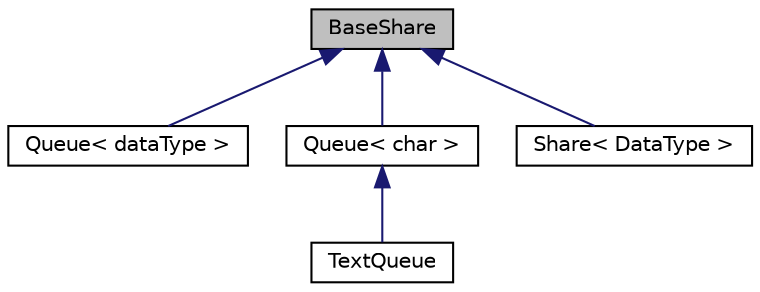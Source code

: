 digraph "BaseShare"
{
 // LATEX_PDF_SIZE
  edge [fontname="Helvetica",fontsize="10",labelfontname="Helvetica",labelfontsize="10"];
  node [fontname="Helvetica",fontsize="10",shape=record];
  Node1 [label="BaseShare",height=0.2,width=0.4,color="black", fillcolor="grey75", style="filled", fontcolor="black",tooltip="Base class for classes that share data in a thread-safe manner between tasks."];
  Node1 -> Node2 [dir="back",color="midnightblue",fontsize="10",style="solid",fontname="Helvetica"];
  Node2 [label="Queue\< dataType \>",height=0.2,width=0.4,color="black", fillcolor="white", style="filled",URL="$classQueue.html",tooltip="Implements a queue to transmit data from one RTOS task to another."];
  Node1 -> Node3 [dir="back",color="midnightblue",fontsize="10",style="solid",fontname="Helvetica"];
  Node3 [label="Queue\< char \>",height=0.2,width=0.4,color="black", fillcolor="white", style="filled",URL="$classQueue.html",tooltip=" "];
  Node3 -> Node4 [dir="back",color="midnightblue",fontsize="10",style="solid",fontname="Helvetica"];
  Node4 [label="TextQueue",height=0.2,width=0.4,color="black", fillcolor="white", style="filled",URL="$classTextQueue.html",tooltip="Implements a queue to transmit text from one RTOS task to another."];
  Node1 -> Node5 [dir="back",color="midnightblue",fontsize="10",style="solid",fontname="Helvetica"];
  Node5 [label="Share\< DataType \>",height=0.2,width=0.4,color="black", fillcolor="white", style="filled",URL="$classShare.html",tooltip="Class for data to be shared in a thread-safe manner between tasks."];
}
